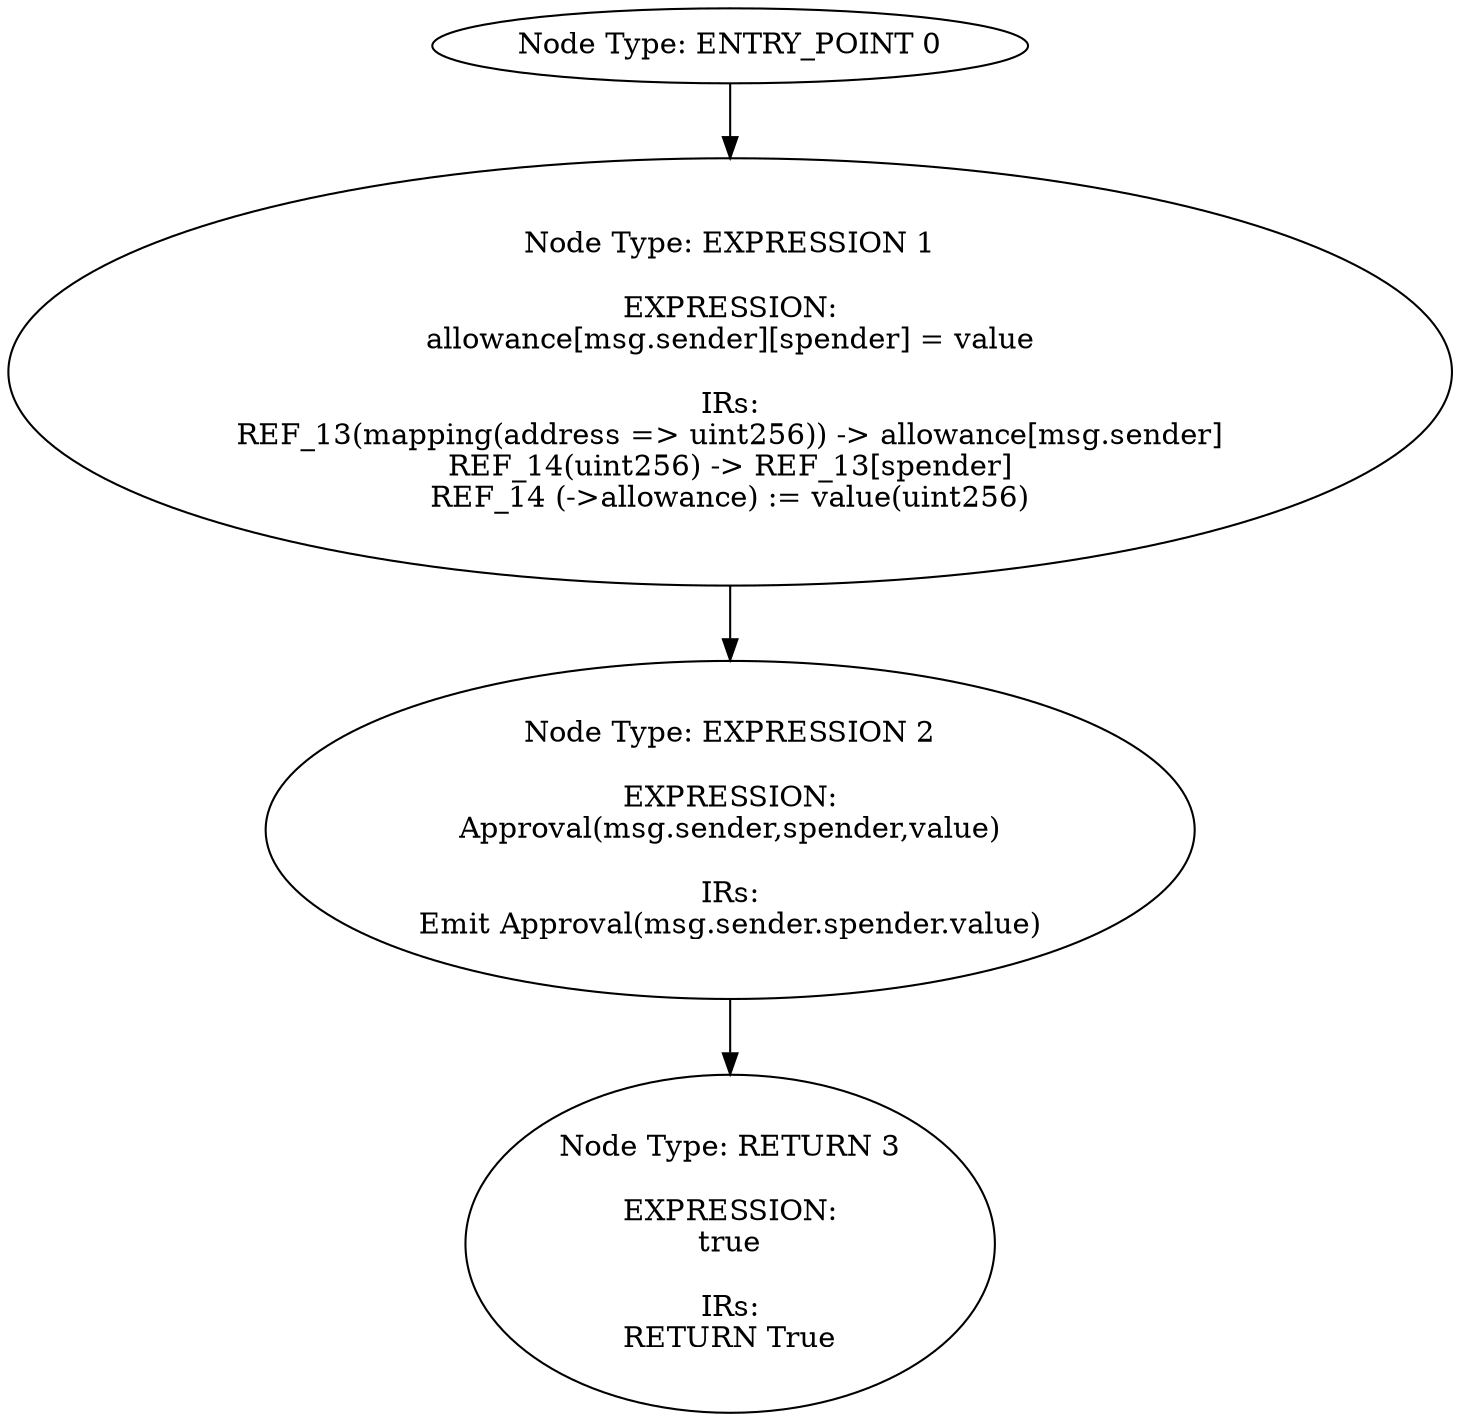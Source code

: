 digraph{
0[label="Node Type: ENTRY_POINT 0
"];
0->1;
1[label="Node Type: EXPRESSION 1

EXPRESSION:
allowance[msg.sender][spender] = value

IRs:
REF_13(mapping(address => uint256)) -> allowance[msg.sender]
REF_14(uint256) -> REF_13[spender]
REF_14 (->allowance) := value(uint256)"];
1->2;
2[label="Node Type: EXPRESSION 2

EXPRESSION:
Approval(msg.sender,spender,value)

IRs:
Emit Approval(msg.sender.spender.value)"];
2->3;
3[label="Node Type: RETURN 3

EXPRESSION:
true

IRs:
RETURN True"];
}
